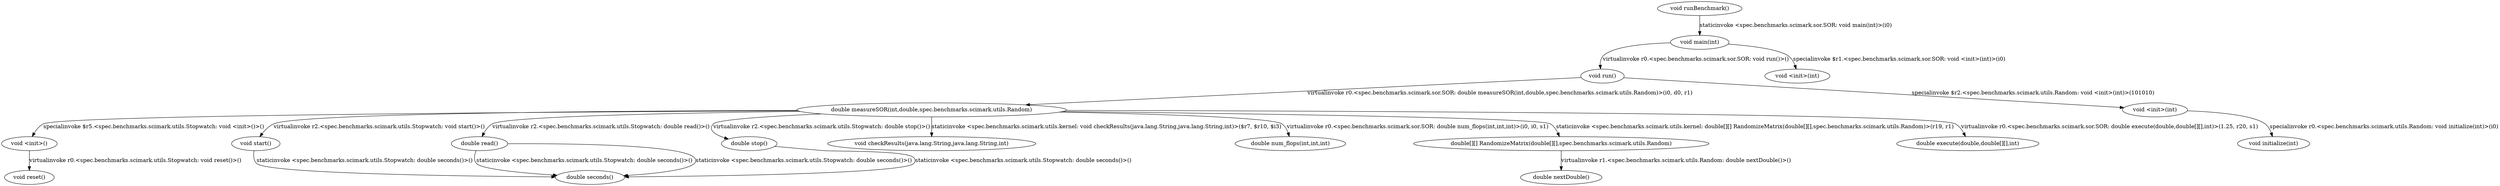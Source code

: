 digraph g {
9[label="double execute(double,double[][],int)"]
0[label="void runBenchmark()"]
17[label="void initialize(int)"]
10[label="double stop()"]
7[label="void <init>()"]
1[label="void main(int)"]
3[label="void run()"]
13[label="double read()"]
16[label="double nextDouble()"]
14[label="double seconds()"]
5[label="double measureSOR(int,double,spec.benchmarks.scimark.utils.Random)"]
8[label="void start()"]
11[label="void checkResults(java.lang.String,java.lang.String,int)"]
12[label="double num_flops(int,int,int)"]
15[label="void reset()"]
4[label="void <init>(int)"]
6[label="double[][] RandomizeMatrix(double[][],spec.benchmarks.scimark.utils.Random)"]
2[label="void <init>(int)"]
0->1[label="staticinvoke <spec.benchmarks.scimark.sor.SOR: void main(int)>(i0)"]
1->2[label="specialinvoke $r1.<spec.benchmarks.scimark.sor.SOR: void <init>(int)>(i0)"]
1->3[label="virtualinvoke r0.<spec.benchmarks.scimark.sor.SOR: void run()>()"]
3->4[label="specialinvoke $r2.<spec.benchmarks.scimark.utils.Random: void <init>(int)>(101010)"]
3->5[label="virtualinvoke r0.<spec.benchmarks.scimark.sor.SOR: double measureSOR(int,double,spec.benchmarks.scimark.utils.Random)>(i0, d0, r1)"]
6->16[label="virtualinvoke r1.<spec.benchmarks.scimark.utils.Random: double nextDouble()>()"]
5->6[label="staticinvoke <spec.benchmarks.scimark.utils.kernel: double[][] RandomizeMatrix(double[][],spec.benchmarks.scimark.utils.Random)>(r19, r1)"]
13->14[label="staticinvoke <spec.benchmarks.scimark.utils.Stopwatch: double seconds()>()"]
13->14[label="staticinvoke <spec.benchmarks.scimark.utils.Stopwatch: double seconds()>()"]
5->7[label="specialinvoke $r5.<spec.benchmarks.scimark.utils.Stopwatch: void <init>()>()"]
5->8[label="virtualinvoke r2.<spec.benchmarks.scimark.utils.Stopwatch: void start()>()"]
5->9[label="virtualinvoke r0.<spec.benchmarks.scimark.sor.SOR: double execute(double,double[][],int)>(1.25, r20, s1)"]
4->17[label="specialinvoke r0.<spec.benchmarks.scimark.utils.Random: void initialize(int)>(i0)"]
10->14[label="staticinvoke <spec.benchmarks.scimark.utils.Stopwatch: double seconds()>()"]
5->10[label="virtualinvoke r2.<spec.benchmarks.scimark.utils.Stopwatch: double stop()>()"]
5->11[label="staticinvoke <spec.benchmarks.scimark.utils.kernel: void checkResults(java.lang.String,java.lang.String,int)>($r7, $r10, $i3)"]
5->12[label="virtualinvoke r0.<spec.benchmarks.scimark.sor.SOR: double num_flops(int,int,int)>(i0, i0, s1)"]
7->15[label="virtualinvoke r0.<spec.benchmarks.scimark.utils.Stopwatch: void reset()>()"]
5->13[label="virtualinvoke r2.<spec.benchmarks.scimark.utils.Stopwatch: double read()>()"]
8->14[label="staticinvoke <spec.benchmarks.scimark.utils.Stopwatch: double seconds()>()"]
}